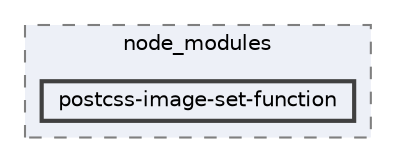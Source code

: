 digraph "pkiclassroomrescheduler/src/main/frontend/node_modules/postcss-image-set-function"
{
 // LATEX_PDF_SIZE
  bgcolor="transparent";
  edge [fontname=Helvetica,fontsize=10,labelfontname=Helvetica,labelfontsize=10];
  node [fontname=Helvetica,fontsize=10,shape=box,height=0.2,width=0.4];
  compound=true
  subgraph clusterdir_72953eda66ccb3a2722c28e1c3e6c23b {
    graph [ bgcolor="#edf0f7", pencolor="grey50", label="node_modules", fontname=Helvetica,fontsize=10 style="filled,dashed", URL="dir_72953eda66ccb3a2722c28e1c3e6c23b.html",tooltip=""]
  dir_9daa0106e2fc3761d87f9f4f686f76a8 [label="postcss-image-set-function", fillcolor="#edf0f7", color="grey25", style="filled,bold", URL="dir_9daa0106e2fc3761d87f9f4f686f76a8.html",tooltip=""];
  }
}
